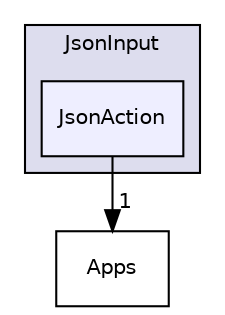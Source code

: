 digraph "JsonAction" {
  compound=true
  node [ fontsize="10", fontname="Helvetica"];
  edge [ labelfontsize="10", labelfontname="Helvetica"];
  subgraph clusterdir_272517f69a54521c398f84aae7a716df {
    graph [ bgcolor="#ddddee", pencolor="black", label="JsonInput" fontname="Helvetica", fontsize="10", URL="dir_272517f69a54521c398f84aae7a716df.html"]
  dir_d7404c963abb8f6d5e3c39233dd03900 [shape=box, label="JsonAction", style="filled", fillcolor="#eeeeff", pencolor="black", URL="dir_d7404c963abb8f6d5e3c39233dd03900.html"];
  }
  dir_2a07555916b8e053adb13fd7b0e59b23 [shape=box label="Apps" URL="dir_2a07555916b8e053adb13fd7b0e59b23.html"];
  dir_d7404c963abb8f6d5e3c39233dd03900->dir_2a07555916b8e053adb13fd7b0e59b23 [headlabel="1", labeldistance=1.5 headhref="dir_000017_000005.html"];
}
